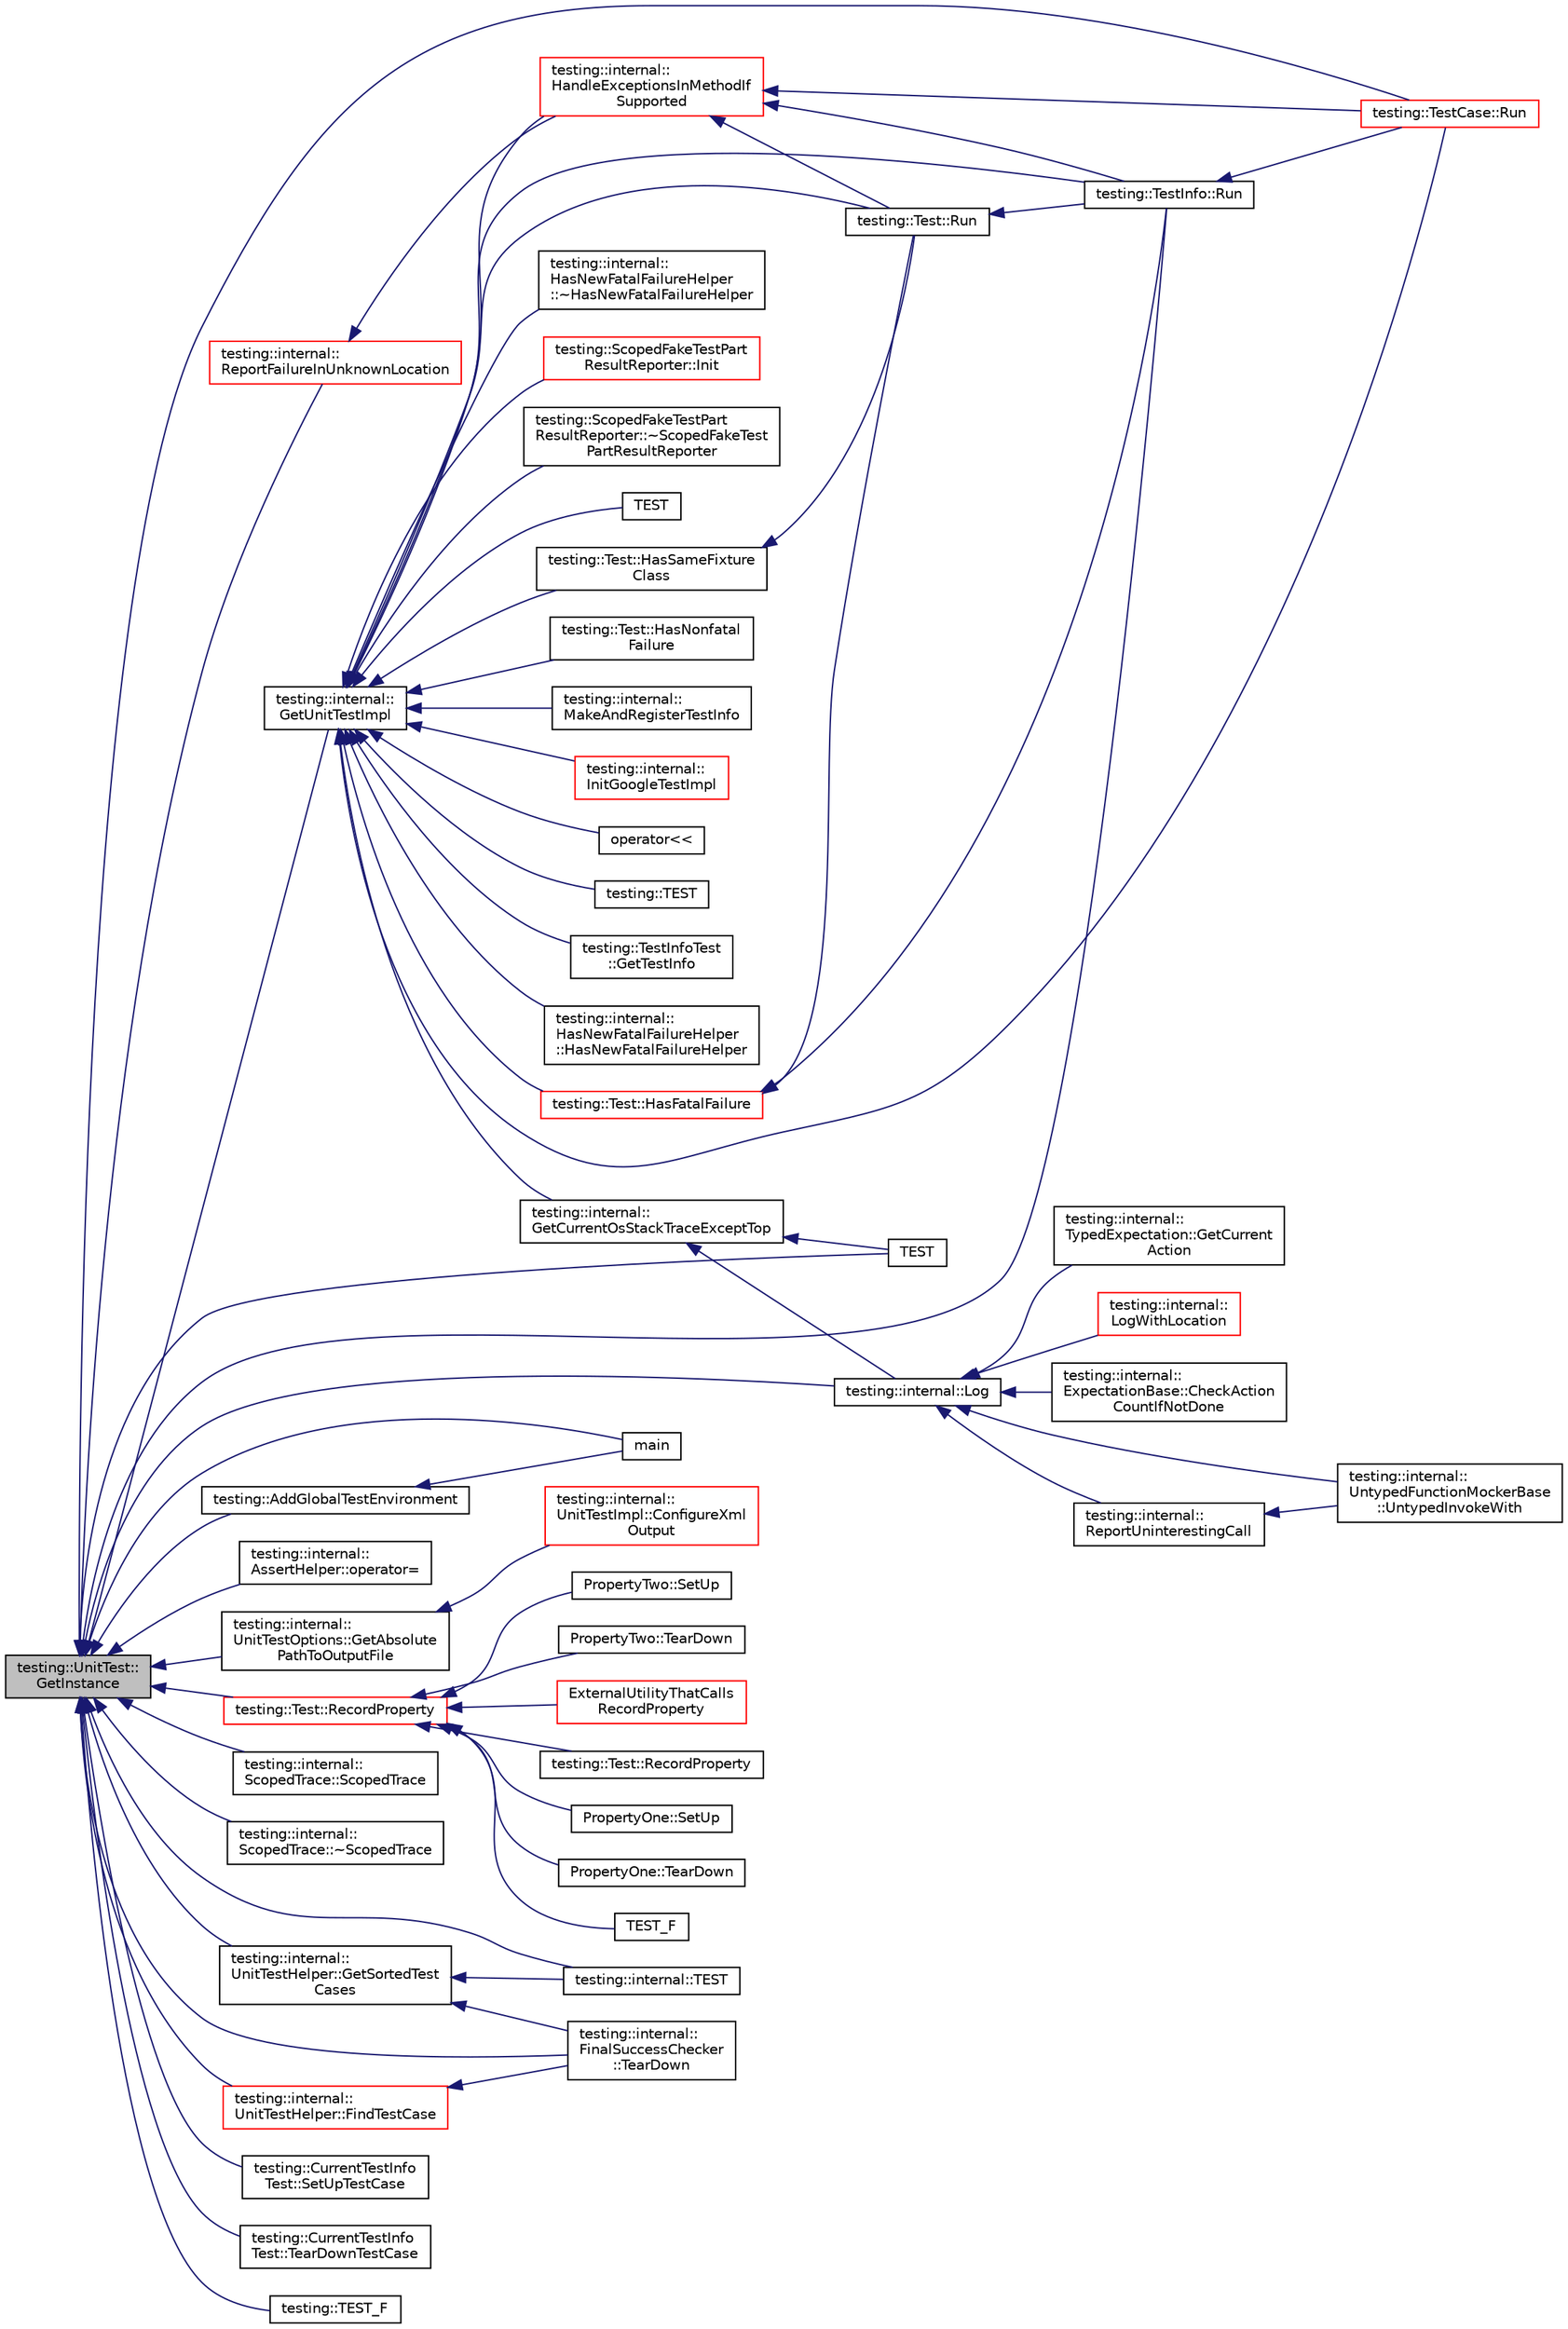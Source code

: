 digraph "testing::UnitTest::GetInstance"
{
  edge [fontname="Helvetica",fontsize="10",labelfontname="Helvetica",labelfontsize="10"];
  node [fontname="Helvetica",fontsize="10",shape=record];
  rankdir="LR";
  Node57 [label="testing::UnitTest::\lGetInstance",height=0.2,width=0.4,color="black", fillcolor="grey75", style="filled", fontcolor="black"];
  Node57 -> Node58 [dir="back",color="midnightblue",fontsize="10",style="solid",fontname="Helvetica"];
  Node58 [label="testing::internal::Log",height=0.2,width=0.4,color="black", fillcolor="white", style="filled",URL="$d0/da7/namespacetesting_1_1internal.html#a8a57ce0412334a3f487bbaa8321febbe"];
  Node58 -> Node59 [dir="back",color="midnightblue",fontsize="10",style="solid",fontname="Helvetica"];
  Node59 [label="testing::internal::\lTypedExpectation::GetCurrent\lAction",height=0.2,width=0.4,color="black", fillcolor="white", style="filled",URL="$d2/d4b/classtesting_1_1internal_1_1_typed_expectation.html#a5053b8335ca295b34cd6a68f8d462602"];
  Node58 -> Node60 [dir="back",color="midnightblue",fontsize="10",style="solid",fontname="Helvetica"];
  Node60 [label="testing::internal::\lLogWithLocation",height=0.2,width=0.4,color="red", fillcolor="white", style="filled",URL="$d0/da7/namespacetesting_1_1internal.html#a07f4411f23f8b1b731858be9dda3fdcc"];
  Node58 -> Node63 [dir="back",color="midnightblue",fontsize="10",style="solid",fontname="Helvetica"];
  Node63 [label="testing::internal::\lExpectationBase::CheckAction\lCountIfNotDone",height=0.2,width=0.4,color="black", fillcolor="white", style="filled",URL="$d6/de4/classtesting_1_1internal_1_1_expectation_base.html#aaeb143b6f8676e9a6fb9b17678344f03"];
  Node58 -> Node64 [dir="back",color="midnightblue",fontsize="10",style="solid",fontname="Helvetica"];
  Node64 [label="testing::internal::\lReportUninterestingCall",height=0.2,width=0.4,color="black", fillcolor="white", style="filled",URL="$d0/da7/namespacetesting_1_1internal.html#af045b703d8487374620a8106a76814ee"];
  Node64 -> Node65 [dir="back",color="midnightblue",fontsize="10",style="solid",fontname="Helvetica"];
  Node65 [label="testing::internal::\lUntypedFunctionMockerBase\l::UntypedInvokeWith",height=0.2,width=0.4,color="black", fillcolor="white", style="filled",URL="$d3/d5f/classtesting_1_1internal_1_1_untyped_function_mocker_base.html#adaec41c0ba8a07c2415f6c8efa0ca54f"];
  Node58 -> Node65 [dir="back",color="midnightblue",fontsize="10",style="solid",fontname="Helvetica"];
  Node57 -> Node66 [dir="back",color="midnightblue",fontsize="10",style="solid",fontname="Helvetica"];
  Node66 [label="testing::AddGlobalTestEnvironment",height=0.2,width=0.4,color="black", fillcolor="white", style="filled",URL="$d0/d75/namespacetesting.html#a460d7b998622e332392c1e00be3a60d5"];
  Node66 -> Node67 [dir="back",color="midnightblue",fontsize="10",style="solid",fontname="Helvetica"];
  Node67 [label="main",height=0.2,width=0.4,color="black", fillcolor="white", style="filled",URL="$de/d83/gtest-listener__test_8cc.html#a3c04138a5bfe5d72780bb7e82a18e627"];
  Node57 -> Node68 [dir="back",color="midnightblue",fontsize="10",style="solid",fontname="Helvetica"];
  Node68 [label="testing::internal::\lGetUnitTestImpl",height=0.2,width=0.4,color="black", fillcolor="white", style="filled",URL="$d0/da7/namespacetesting_1_1internal.html#a9bd0caf5d16512de38b39599c13ee634"];
  Node68 -> Node69 [dir="back",color="midnightblue",fontsize="10",style="solid",fontname="Helvetica"];
  Node69 [label="testing::internal::\lHasNewFatalFailureHelper\l::HasNewFatalFailureHelper",height=0.2,width=0.4,color="black", fillcolor="white", style="filled",URL="$d7/d43/classtesting_1_1internal_1_1_has_new_fatal_failure_helper.html#a59190a7188db558c00b4c6bf9251859a"];
  Node68 -> Node70 [dir="back",color="midnightblue",fontsize="10",style="solid",fontname="Helvetica"];
  Node70 [label="testing::internal::\lHasNewFatalFailureHelper\l::~HasNewFatalFailureHelper",height=0.2,width=0.4,color="black", fillcolor="white", style="filled",URL="$d7/d43/classtesting_1_1internal_1_1_has_new_fatal_failure_helper.html#a913b1bc7c372868c9b2dbb009044ee97"];
  Node68 -> Node71 [dir="back",color="midnightblue",fontsize="10",style="solid",fontname="Helvetica"];
  Node71 [label="testing::ScopedFakeTestPart\lResultReporter::Init",height=0.2,width=0.4,color="red", fillcolor="white", style="filled",URL="$d2/db7/classtesting_1_1_scoped_fake_test_part_result_reporter.html#a28d280a3f5d172d63b94f70b8e7660d7"];
  Node68 -> Node73 [dir="back",color="midnightblue",fontsize="10",style="solid",fontname="Helvetica"];
  Node73 [label="testing::ScopedFakeTestPart\lResultReporter::~ScopedFakeTest\lPartResultReporter",height=0.2,width=0.4,color="black", fillcolor="white", style="filled",URL="$d2/db7/classtesting_1_1_scoped_fake_test_part_result_reporter.html#a4817d59ca70228ebd5d5c3c4e8dd729d"];
  Node68 -> Node74 [dir="back",color="midnightblue",fontsize="10",style="solid",fontname="Helvetica"];
  Node74 [label="testing::Test::HasSameFixture\lClass",height=0.2,width=0.4,color="black", fillcolor="white", style="filled",URL="$df/d69/classtesting_1_1_test.html#ab76536a462529a457429061e209a8ee7"];
  Node74 -> Node75 [dir="back",color="midnightblue",fontsize="10",style="solid",fontname="Helvetica"];
  Node75 [label="testing::Test::Run",height=0.2,width=0.4,color="black", fillcolor="white", style="filled",URL="$df/d69/classtesting_1_1_test.html#ab70d07cb03d17ccb1aedc2be66eaccff"];
  Node75 -> Node76 [dir="back",color="midnightblue",fontsize="10",style="solid",fontname="Helvetica"];
  Node76 [label="testing::TestInfo::Run",height=0.2,width=0.4,color="black", fillcolor="white", style="filled",URL="$d1/d79/classtesting_1_1_test_info.html#ade784915e9be3a01e3a6ef509b77d6c9"];
  Node76 -> Node77 [dir="back",color="midnightblue",fontsize="10",style="solid",fontname="Helvetica"];
  Node77 [label="testing::TestCase::Run",height=0.2,width=0.4,color="red", fillcolor="white", style="filled",URL="$d0/dfa/classtesting_1_1_test_case.html#a6f5b3724cd5a8e446cd48a6150d08cde"];
  Node68 -> Node80 [dir="back",color="midnightblue",fontsize="10",style="solid",fontname="Helvetica"];
  Node80 [label="testing::internal::\lHandleExceptionsInMethodIf\lSupported",height=0.2,width=0.4,color="red", fillcolor="white", style="filled",URL="$d0/da7/namespacetesting_1_1internal.html#addb2ed165b92b74e25fe9ebe9e46b9f9"];
  Node80 -> Node75 [dir="back",color="midnightblue",fontsize="10",style="solid",fontname="Helvetica"];
  Node80 -> Node76 [dir="back",color="midnightblue",fontsize="10",style="solid",fontname="Helvetica"];
  Node80 -> Node77 [dir="back",color="midnightblue",fontsize="10",style="solid",fontname="Helvetica"];
  Node68 -> Node75 [dir="back",color="midnightblue",fontsize="10",style="solid",fontname="Helvetica"];
  Node68 -> Node81 [dir="back",color="midnightblue",fontsize="10",style="solid",fontname="Helvetica"];
  Node81 [label="testing::Test::HasFatalFailure",height=0.2,width=0.4,color="red", fillcolor="white", style="filled",URL="$df/d69/classtesting_1_1_test.html#a5e83604628ef542af888d631566ff60c"];
  Node81 -> Node75 [dir="back",color="midnightblue",fontsize="10",style="solid",fontname="Helvetica"];
  Node81 -> Node76 [dir="back",color="midnightblue",fontsize="10",style="solid",fontname="Helvetica"];
  Node68 -> Node84 [dir="back",color="midnightblue",fontsize="10",style="solid",fontname="Helvetica"];
  Node84 [label="testing::Test::HasNonfatal\lFailure",height=0.2,width=0.4,color="black", fillcolor="white", style="filled",URL="$df/d69/classtesting_1_1_test.html#a8c00e8cc6fe10616b480bd54d2a426cb"];
  Node68 -> Node85 [dir="back",color="midnightblue",fontsize="10",style="solid",fontname="Helvetica"];
  Node85 [label="testing::internal::\lMakeAndRegisterTestInfo",height=0.2,width=0.4,color="black", fillcolor="white", style="filled",URL="$d0/da7/namespacetesting_1_1internal.html#a7f2e4e46c969fcae9d801d93a3e932fd"];
  Node68 -> Node76 [dir="back",color="midnightblue",fontsize="10",style="solid",fontname="Helvetica"];
  Node68 -> Node77 [dir="back",color="midnightblue",fontsize="10",style="solid",fontname="Helvetica"];
  Node68 -> Node86 [dir="back",color="midnightblue",fontsize="10",style="solid",fontname="Helvetica"];
  Node86 [label="testing::internal::\lGetCurrentOsStackTraceExceptTop",height=0.2,width=0.4,color="black", fillcolor="white", style="filled",URL="$d0/da7/namespacetesting_1_1internal.html#aeb475922b8cd1e6c60ac052bbc396e62"];
  Node86 -> Node58 [dir="back",color="midnightblue",fontsize="10",style="solid",fontname="Helvetica"];
  Node86 -> Node87 [dir="back",color="midnightblue",fontsize="10",style="solid",fontname="Helvetica"];
  Node87 [label="TEST",height=0.2,width=0.4,color="black", fillcolor="white", style="filled",URL="$df/d01/gtest__unittest_8cc.html#a386c193fa342a6cb3a88ffe4751a264b"];
  Node68 -> Node88 [dir="back",color="midnightblue",fontsize="10",style="solid",fontname="Helvetica"];
  Node88 [label="testing::internal::\lInitGoogleTestImpl",height=0.2,width=0.4,color="red", fillcolor="white", style="filled",URL="$d0/da7/namespacetesting_1_1internal.html#ac3c6fa93391768aa91c6238b31aaeeb5"];
  Node68 -> Node96 [dir="back",color="midnightblue",fontsize="10",style="solid",fontname="Helvetica"];
  Node96 [label="operator\<\<",height=0.2,width=0.4,color="black", fillcolor="white", style="filled",URL="$df/d01/gtest__unittest_8cc.html#a5f23eac320bc1c1dcd3cec464e31b5c6"];
  Node68 -> Node97 [dir="back",color="midnightblue",fontsize="10",style="solid",fontname="Helvetica"];
  Node97 [label="testing::TEST",height=0.2,width=0.4,color="black", fillcolor="white", style="filled",URL="$d0/d75/namespacetesting.html#ae0cbea692840c88ab0b03285eb69ac97"];
  Node68 -> Node98 [dir="back",color="midnightblue",fontsize="10",style="solid",fontname="Helvetica"];
  Node98 [label="testing::TestInfoTest\l::GetTestInfo",height=0.2,width=0.4,color="black", fillcolor="white", style="filled",URL="$d8/dd2/classtesting_1_1_test_info_test.html#a4140c1302bf53c7f1375a23923624f04"];
  Node68 -> Node99 [dir="back",color="midnightblue",fontsize="10",style="solid",fontname="Helvetica"];
  Node99 [label="TEST",height=0.2,width=0.4,color="black", fillcolor="white", style="filled",URL="$df/d01/gtest__unittest_8cc.html#a3e3bfce9c199215053e43d9d1a248af8"];
  Node57 -> Node100 [dir="back",color="midnightblue",fontsize="10",style="solid",fontname="Helvetica"];
  Node100 [label="testing::internal::\lAssertHelper::operator=",height=0.2,width=0.4,color="black", fillcolor="white", style="filled",URL="$dc/dae/classtesting_1_1internal_1_1_assert_helper.html#a97bf22d786131ab7baa86b97a27aeb4d"];
  Node57 -> Node101 [dir="back",color="midnightblue",fontsize="10",style="solid",fontname="Helvetica"];
  Node101 [label="testing::internal::\lUnitTestOptions::GetAbsolute\lPathToOutputFile",height=0.2,width=0.4,color="black", fillcolor="white", style="filled",URL="$d9/df0/classtesting_1_1internal_1_1_unit_test_options.html#a993fb30ad66104158c8c0ac508daca3f"];
  Node101 -> Node102 [dir="back",color="midnightblue",fontsize="10",style="solid",fontname="Helvetica"];
  Node102 [label="testing::internal::\lUnitTestImpl::ConfigureXml\lOutput",height=0.2,width=0.4,color="red", fillcolor="white", style="filled",URL="$d7/dda/classtesting_1_1internal_1_1_unit_test_impl.html#a21cd7b2928de03a55b5252f29dd5ae6d"];
  Node57 -> Node104 [dir="back",color="midnightblue",fontsize="10",style="solid",fontname="Helvetica"];
  Node104 [label="testing::Test::RecordProperty",height=0.2,width=0.4,color="red", fillcolor="white", style="filled",URL="$df/d69/classtesting_1_1_test.html#a1559ce1c83f56993b582650c091535a7"];
  Node104 -> Node105 [dir="back",color="midnightblue",fontsize="10",style="solid",fontname="Helvetica"];
  Node105 [label="testing::Test::RecordProperty",height=0.2,width=0.4,color="black", fillcolor="white", style="filled",URL="$df/d69/classtesting_1_1_test.html#a373da47b491b1e64e355d22d6ec99b5b"];
  Node104 -> Node106 [dir="back",color="midnightblue",fontsize="10",style="solid",fontname="Helvetica"];
  Node106 [label="PropertyOne::SetUp",height=0.2,width=0.4,color="black", fillcolor="white", style="filled",URL="$d0/db5/class_property_one.html#a9cb7d7cb508d5f1a6fc7cfead81ebc2b"];
  Node104 -> Node107 [dir="back",color="midnightblue",fontsize="10",style="solid",fontname="Helvetica"];
  Node107 [label="PropertyOne::TearDown",height=0.2,width=0.4,color="black", fillcolor="white", style="filled",URL="$d0/db5/class_property_one.html#a3ed895113848403d5ea27f52a1bb0545"];
  Node104 -> Node108 [dir="back",color="midnightblue",fontsize="10",style="solid",fontname="Helvetica"];
  Node108 [label="TEST_F",height=0.2,width=0.4,color="black", fillcolor="white", style="filled",URL="$de/dbe/gtest__xml__outfile1__test___8cc.html#a332e6b360a7975e161b4f4b1e34e2d33"];
  Node104 -> Node109 [dir="back",color="midnightblue",fontsize="10",style="solid",fontname="Helvetica"];
  Node109 [label="PropertyTwo::SetUp",height=0.2,width=0.4,color="black", fillcolor="white", style="filled",URL="$d7/d8d/class_property_two.html#aa3ab39cf4e6c751cb0788c575bf92ca2"];
  Node104 -> Node110 [dir="back",color="midnightblue",fontsize="10",style="solid",fontname="Helvetica"];
  Node110 [label="PropertyTwo::TearDown",height=0.2,width=0.4,color="black", fillcolor="white", style="filled",URL="$d7/d8d/class_property_two.html#aa4ffb2b9dddeba69f0f9baf133f06ef2"];
  Node104 -> Node111 [dir="back",color="midnightblue",fontsize="10",style="solid",fontname="Helvetica"];
  Node111 [label="ExternalUtilityThatCalls\lRecordProperty",height=0.2,width=0.4,color="red", fillcolor="white", style="filled",URL="$d8/d08/gtest__xml__output__unittest___8cc.html#a8a5eb3769c1d7482bf69f3a03862c6a6"];
  Node57 -> Node114 [dir="back",color="midnightblue",fontsize="10",style="solid",fontname="Helvetica"];
  Node114 [label="testing::internal::\lReportFailureInUnknownLocation",height=0.2,width=0.4,color="red", fillcolor="white", style="filled",URL="$d0/da7/namespacetesting_1_1internal.html#a85f6ff0e40f9a5f10af66a73cf1364fa"];
  Node114 -> Node80 [dir="back",color="midnightblue",fontsize="10",style="solid",fontname="Helvetica"];
  Node57 -> Node76 [dir="back",color="midnightblue",fontsize="10",style="solid",fontname="Helvetica"];
  Node57 -> Node77 [dir="back",color="midnightblue",fontsize="10",style="solid",fontname="Helvetica"];
  Node57 -> Node116 [dir="back",color="midnightblue",fontsize="10",style="solid",fontname="Helvetica"];
  Node116 [label="testing::internal::\lScopedTrace::ScopedTrace",height=0.2,width=0.4,color="black", fillcolor="white", style="filled",URL="$d9/d53/classtesting_1_1internal_1_1_scoped_trace.html#ab965d7010bbbc82c1bef6ebf8748bede"];
  Node57 -> Node117 [dir="back",color="midnightblue",fontsize="10",style="solid",fontname="Helvetica"];
  Node117 [label="testing::internal::\lScopedTrace::~ScopedTrace",height=0.2,width=0.4,color="black", fillcolor="white", style="filled",URL="$d9/d53/classtesting_1_1internal_1_1_scoped_trace.html#a658c7c098ff48337058bfa2ccab65881"];
  Node57 -> Node67 [dir="back",color="midnightblue",fontsize="10",style="solid",fontname="Helvetica"];
  Node57 -> Node118 [dir="back",color="midnightblue",fontsize="10",style="solid",fontname="Helvetica"];
  Node118 [label="testing::internal::\lUnitTestHelper::GetSortedTest\lCases",height=0.2,width=0.4,color="black", fillcolor="white", style="filled",URL="$df/dcf/classtesting_1_1internal_1_1_unit_test_helper.html#a9a549307062083d10358638af272cc98"];
  Node118 -> Node119 [dir="back",color="midnightblue",fontsize="10",style="solid",fontname="Helvetica"];
  Node119 [label="testing::internal::TEST",height=0.2,width=0.4,color="black", fillcolor="white", style="filled",URL="$d0/da7/namespacetesting_1_1internal.html#a9ac879683abb06d1c0bba3a339ea2f40"];
  Node118 -> Node120 [dir="back",color="midnightblue",fontsize="10",style="solid",fontname="Helvetica"];
  Node120 [label="testing::internal::\lFinalSuccessChecker\l::TearDown",height=0.2,width=0.4,color="black", fillcolor="white", style="filled",URL="$dd/d88/classtesting_1_1internal_1_1_final_success_checker.html#a8f39d12a1f2bfe8c6c04b5c6749382c9"];
  Node57 -> Node121 [dir="back",color="midnightblue",fontsize="10",style="solid",fontname="Helvetica"];
  Node121 [label="testing::internal::\lUnitTestHelper::FindTestCase",height=0.2,width=0.4,color="red", fillcolor="white", style="filled",URL="$df/dcf/classtesting_1_1internal_1_1_unit_test_helper.html#a46303cbb7a6abb456f7b1350542113ac"];
  Node121 -> Node120 [dir="back",color="midnightblue",fontsize="10",style="solid",fontname="Helvetica"];
  Node57 -> Node119 [dir="back",color="midnightblue",fontsize="10",style="solid",fontname="Helvetica"];
  Node57 -> Node120 [dir="back",color="midnightblue",fontsize="10",style="solid",fontname="Helvetica"];
  Node57 -> Node123 [dir="back",color="midnightblue",fontsize="10",style="solid",fontname="Helvetica"];
  Node123 [label="testing::CurrentTestInfo\lTest::SetUpTestCase",height=0.2,width=0.4,color="black", fillcolor="white", style="filled",URL="$dc/d04/classtesting_1_1_current_test_info_test.html#a61bad7ce29923afd464daf9684b6269e"];
  Node57 -> Node124 [dir="back",color="midnightblue",fontsize="10",style="solid",fontname="Helvetica"];
  Node124 [label="testing::CurrentTestInfo\lTest::TearDownTestCase",height=0.2,width=0.4,color="black", fillcolor="white", style="filled",URL="$dc/d04/classtesting_1_1_current_test_info_test.html#a9a80a5a3e6e70c619870c2ae9df892a6"];
  Node57 -> Node125 [dir="back",color="midnightblue",fontsize="10",style="solid",fontname="Helvetica"];
  Node125 [label="testing::TEST_F",height=0.2,width=0.4,color="black", fillcolor="white", style="filled",URL="$d0/d75/namespacetesting.html#a1e55a3ca18d877e1e83ce0ed9e7b5c79"];
  Node57 -> Node87 [dir="back",color="midnightblue",fontsize="10",style="solid",fontname="Helvetica"];
}
